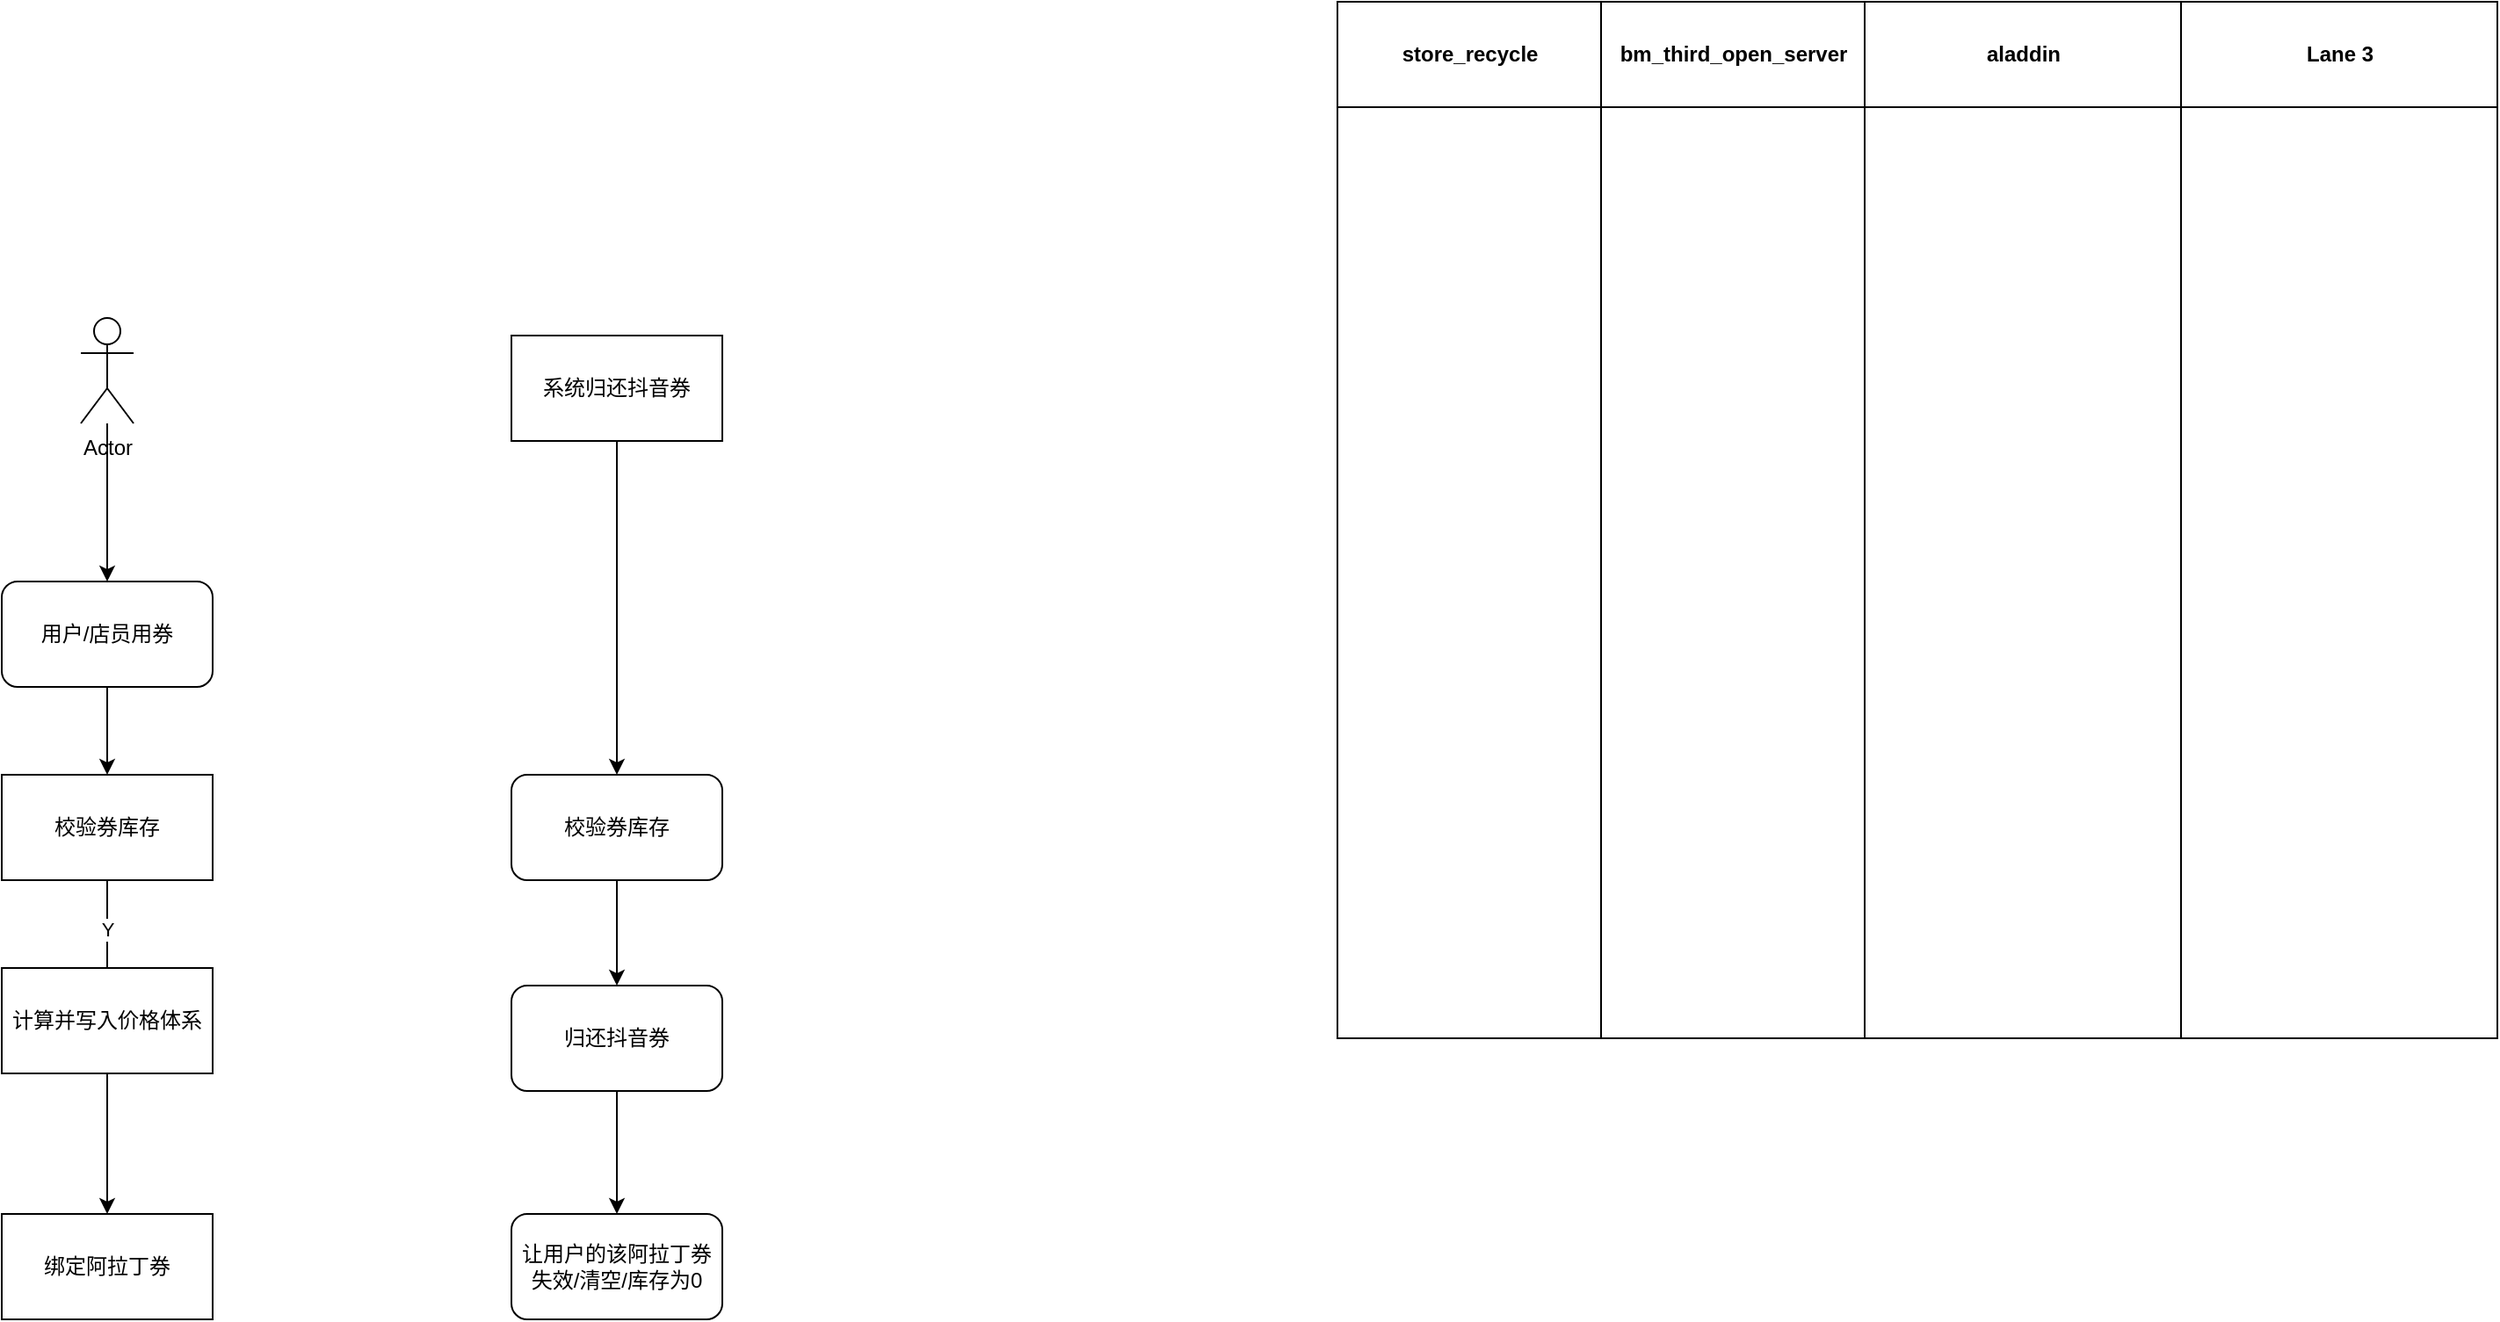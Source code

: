 <mxfile version="27.1.6">
  <diagram name="第 1 页" id="jiAnBNiApPbtFjmuv4Zr">
    <mxGraphModel dx="1410" dy="750" grid="1" gridSize="10" guides="1" tooltips="1" connect="1" arrows="1" fold="1" page="1" pageScale="1" pageWidth="99999" pageHeight="99999" math="0" shadow="0">
      <root>
        <mxCell id="0" />
        <mxCell id="1" parent="0" />
        <mxCell id="A8KL_PBNQ62v4zYtUTwg-5" style="edgeStyle=orthogonalEdgeStyle;orthogonalLoop=1;jettySize=auto;html=1;exitX=0.5;exitY=1;exitDx=0;exitDy=0;entryX=0.5;entryY=0;entryDx=0;entryDy=0;" parent="1" source="A8KL_PBNQ62v4zYtUTwg-1" target="A8KL_PBNQ62v4zYtUTwg-7" edge="1">
          <mxGeometry relative="1" as="geometry">
            <mxPoint x="350" y="610" as="targetPoint" />
          </mxGeometry>
        </mxCell>
        <mxCell id="A8KL_PBNQ62v4zYtUTwg-1" value="用户/店员用券" style="rounded=1;whiteSpace=wrap;html=1;" parent="1" vertex="1">
          <mxGeometry x="290" y="510" width="120" height="60" as="geometry" />
        </mxCell>
        <mxCell id="A8KL_PBNQ62v4zYtUTwg-4" style="edgeStyle=orthogonalEdgeStyle;orthogonalLoop=1;jettySize=auto;html=1;entryX=0.5;entryY=0;entryDx=0;entryDy=0;" parent="1" source="A8KL_PBNQ62v4zYtUTwg-2" target="A8KL_PBNQ62v4zYtUTwg-1" edge="1">
          <mxGeometry relative="1" as="geometry" />
        </mxCell>
        <mxCell id="A8KL_PBNQ62v4zYtUTwg-2" value="Actor" style="shape=umlActor;verticalLabelPosition=bottom;verticalAlign=top;html=1;outlineConnect=0;" parent="1" vertex="1">
          <mxGeometry x="335" y="360" width="30" height="60" as="geometry" />
        </mxCell>
        <mxCell id="A8KL_PBNQ62v4zYtUTwg-11" style="edgeStyle=orthogonalEdgeStyle;orthogonalLoop=1;jettySize=auto;html=1;exitX=0.5;exitY=1;exitDx=0;exitDy=0;entryX=0.5;entryY=0;entryDx=0;entryDy=0;" parent="1" source="A8KL_PBNQ62v4zYtUTwg-3" target="A8KL_PBNQ62v4zYtUTwg-12" edge="1">
          <mxGeometry relative="1" as="geometry">
            <mxPoint x="640" y="540" as="targetPoint" />
          </mxGeometry>
        </mxCell>
        <mxCell id="A8KL_PBNQ62v4zYtUTwg-3" value="系统归还抖音券" style="rounded=0;whiteSpace=wrap;html=1;" parent="1" vertex="1">
          <mxGeometry x="580" y="370" width="120" height="60" as="geometry" />
        </mxCell>
        <mxCell id="A8KL_PBNQ62v4zYtUTwg-8" style="edgeStyle=orthogonalEdgeStyle;orthogonalLoop=1;jettySize=auto;html=1;exitX=0.5;exitY=1;exitDx=0;exitDy=0;" parent="1" source="A8KL_PBNQ62v4zYtUTwg-7" edge="1">
          <mxGeometry relative="1" as="geometry">
            <mxPoint x="350" y="740" as="targetPoint" />
          </mxGeometry>
        </mxCell>
        <mxCell id="A8KL_PBNQ62v4zYtUTwg-9" value="Y" style="edgeLabel;html=1;align=center;verticalAlign=middle;resizable=0;points=[];" parent="A8KL_PBNQ62v4zYtUTwg-8" vertex="1" connectable="0">
          <mxGeometry x="-0.092" relative="1" as="geometry">
            <mxPoint as="offset" />
          </mxGeometry>
        </mxCell>
        <mxCell id="A8KL_PBNQ62v4zYtUTwg-7" value="校验券库存" style="rounded=0;whiteSpace=wrap;html=1;" parent="1" vertex="1">
          <mxGeometry x="290" y="620" width="120" height="60" as="geometry" />
        </mxCell>
        <mxCell id="A8KL_PBNQ62v4zYtUTwg-18" value="" style="edgeStyle=orthogonalEdgeStyle;orthogonalLoop=1;jettySize=auto;html=1;" parent="1" source="A8KL_PBNQ62v4zYtUTwg-10" target="A8KL_PBNQ62v4zYtUTwg-17" edge="1">
          <mxGeometry relative="1" as="geometry" />
        </mxCell>
        <mxCell id="A8KL_PBNQ62v4zYtUTwg-10" value="计算并写入价格体系" style="rounded=0;whiteSpace=wrap;html=1;" parent="1" vertex="1">
          <mxGeometry x="290" y="730" width="120" height="60" as="geometry" />
        </mxCell>
        <mxCell id="A8KL_PBNQ62v4zYtUTwg-14" value="" style="edgeStyle=orthogonalEdgeStyle;orthogonalLoop=1;jettySize=auto;html=1;" parent="1" source="A8KL_PBNQ62v4zYtUTwg-12" target="A8KL_PBNQ62v4zYtUTwg-13" edge="1">
          <mxGeometry relative="1" as="geometry" />
        </mxCell>
        <mxCell id="A8KL_PBNQ62v4zYtUTwg-12" value="校验券库存" style="rounded=1;whiteSpace=wrap;html=1;" parent="1" vertex="1">
          <mxGeometry x="580" y="620" width="120" height="60" as="geometry" />
        </mxCell>
        <mxCell id="A8KL_PBNQ62v4zYtUTwg-16" value="" style="edgeStyle=orthogonalEdgeStyle;orthogonalLoop=1;jettySize=auto;html=1;" parent="1" source="A8KL_PBNQ62v4zYtUTwg-13" target="A8KL_PBNQ62v4zYtUTwg-15" edge="1">
          <mxGeometry relative="1" as="geometry" />
        </mxCell>
        <mxCell id="A8KL_PBNQ62v4zYtUTwg-13" value="归还抖音券" style="rounded=1;whiteSpace=wrap;html=1;" parent="1" vertex="1">
          <mxGeometry x="580" y="740" width="120" height="60" as="geometry" />
        </mxCell>
        <mxCell id="A8KL_PBNQ62v4zYtUTwg-15" value="让用户的该阿拉丁券失效/清空/库存为0" style="rounded=1;whiteSpace=wrap;html=1;" parent="1" vertex="1">
          <mxGeometry x="580" y="870" width="120" height="60" as="geometry" />
        </mxCell>
        <mxCell id="A8KL_PBNQ62v4zYtUTwg-17" value="绑定阿拉丁券" style="rounded=0;whiteSpace=wrap;html=1;" parent="1" vertex="1">
          <mxGeometry x="290" y="870" width="120" height="60" as="geometry" />
        </mxCell>
        <mxCell id="X9RhGF0DU9HrY_DomZp9-26" value="" style="swimlane;childLayout=stackLayout;resizeParent=1;resizeParentMax=0;startSize=0;html=1;" vertex="1" parent="1">
          <mxGeometry x="1050" y="180" width="660" height="590" as="geometry" />
        </mxCell>
        <mxCell id="X9RhGF0DU9HrY_DomZp9-27" value="store_recycle" style="swimlane;startSize=60;html=1;" vertex="1" parent="X9RhGF0DU9HrY_DomZp9-26">
          <mxGeometry width="150" height="590" as="geometry" />
        </mxCell>
        <mxCell id="X9RhGF0DU9HrY_DomZp9-28" value="bm_third_open_server" style="swimlane;startSize=60;html=1;" vertex="1" parent="X9RhGF0DU9HrY_DomZp9-26">
          <mxGeometry x="150" width="150" height="590" as="geometry" />
        </mxCell>
        <mxCell id="X9RhGF0DU9HrY_DomZp9-29" value="aladdin" style="swimlane;startSize=60;html=1;" vertex="1" parent="X9RhGF0DU9HrY_DomZp9-26">
          <mxGeometry x="300" width="180" height="590" as="geometry" />
        </mxCell>
        <mxCell id="X9RhGF0DU9HrY_DomZp9-31" value="Lane 3" style="swimlane;startSize=60;html=1;" vertex="1" parent="X9RhGF0DU9HrY_DomZp9-26">
          <mxGeometry x="480" width="180" height="590" as="geometry" />
        </mxCell>
      </root>
    </mxGraphModel>
  </diagram>
</mxfile>
